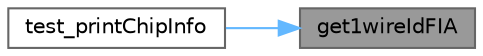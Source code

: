 digraph "get1wireIdFIA"
{
 // LATEX_PDF_SIZE
  bgcolor="transparent";
  edge [fontname=Helvetica,fontsize=10,labelfontname=Helvetica,labelfontsize=10];
  node [fontname=Helvetica,fontsize=10,shape=box,height=0.2,width=0.4];
  rankdir="RL";
  Node1 [label="get1wireIdFIA",height=0.2,width=0.4,color="gray40", fillcolor="grey60", style="filled", fontcolor="black",tooltip="Get the chip type id at type1wireChip[i] in the array of 1wire chip type IDs."];
  Node1 -> Node2 [dir="back",color="steelblue1",style="solid"];
  Node2 [label="test_printChipInfo",height=0.2,width=0.4,color="grey40", fillcolor="white", style="filled",URL="$1wire__chip__io_8h.html#a2e8000096e9b85edb1ba3aab584b0a8a",tooltip=" "];
}

